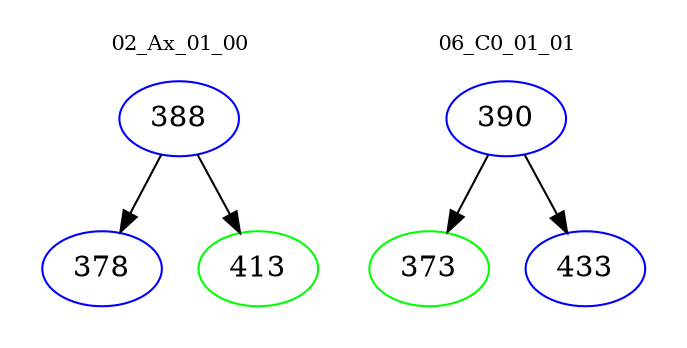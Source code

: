 digraph{
subgraph cluster_0 {
color = white
label = "02_Ax_01_00";
fontsize=10;
T0_388 [label="388", color="blue"]
T0_388 -> T0_378 [color="black"]
T0_378 [label="378", color="blue"]
T0_388 -> T0_413 [color="black"]
T0_413 [label="413", color="green"]
}
subgraph cluster_1 {
color = white
label = "06_C0_01_01";
fontsize=10;
T1_390 [label="390", color="blue"]
T1_390 -> T1_373 [color="black"]
T1_373 [label="373", color="green"]
T1_390 -> T1_433 [color="black"]
T1_433 [label="433", color="blue"]
}
}
